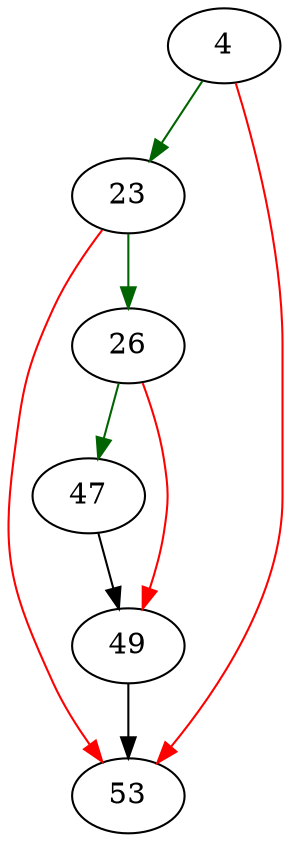 strict digraph "columnName" {
	// Node definitions.
	4 [entry=true];
	23;
	53;
	26;
	47;
	49;

	// Edge definitions.
	4 -> 23 [
		color=darkgreen
		cond=true
	];
	4 -> 53 [
		color=red
		cond=false
	];
	23 -> 53 [
		color=red
		cond=false
	];
	23 -> 26 [
		color=darkgreen
		cond=true
	];
	26 -> 47 [
		color=darkgreen
		cond=true
	];
	26 -> 49 [
		color=red
		cond=false
	];
	47 -> 49;
	49 -> 53;
}